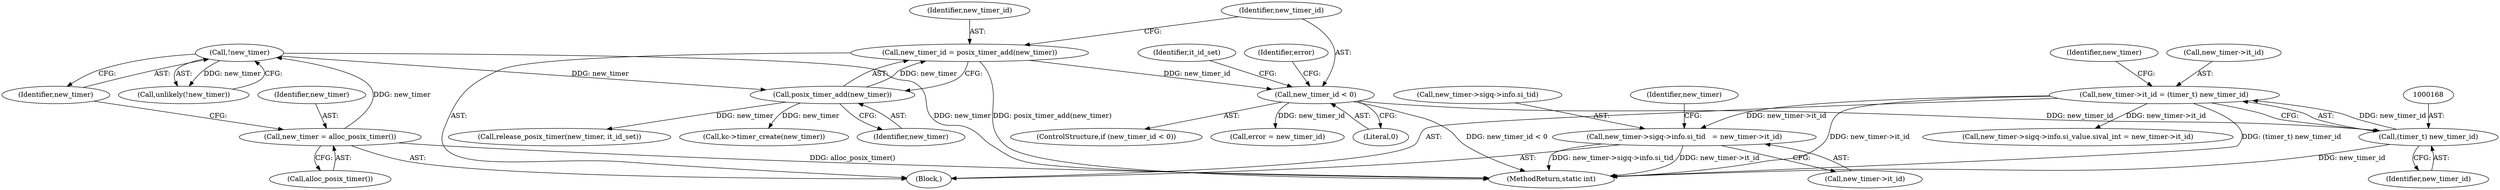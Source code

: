 digraph "0_linux_78c9c4dfbf8c04883941445a195276bb4bb92c76_3@pointer" {
"1000281" [label="(Call,new_timer->sigq->info.si_tid   = new_timer->it_id)"];
"1000163" [label="(Call,new_timer->it_id = (timer_t) new_timer_id)"];
"1000167" [label="(Call,(timer_t) new_timer_id)"];
"1000152" [label="(Call,new_timer_id < 0)"];
"1000147" [label="(Call,new_timer_id = posix_timer_add(new_timer))"];
"1000149" [label="(Call,posix_timer_add(new_timer))"];
"1000137" [label="(Call,!new_timer)"];
"1000132" [label="(Call,new_timer = alloc_posix_timer())"];
"1000154" [label="(Literal,0)"];
"1000282" [label="(Call,new_timer->sigq->info.si_tid)"];
"1000148" [label="(Identifier,new_timer_id)"];
"1000138" [label="(Identifier,new_timer)"];
"1000316" [label="(Call,kc->timer_create(new_timer))"];
"1000261" [label="(Call,new_timer->sigq->info.si_value.sival_int = new_timer->it_id)"];
"1000163" [label="(Call,new_timer->it_id = (timer_t) new_timer_id)"];
"1000149" [label="(Call,posix_timer_add(new_timer))"];
"1000361" [label="(MethodReturn,static int)"];
"1000296" [label="(Identifier,new_timer)"];
"1000169" [label="(Identifier,new_timer_id)"];
"1000152" [label="(Call,new_timer_id < 0)"];
"1000161" [label="(Identifier,it_id_set)"];
"1000151" [label="(ControlStructure,if (new_timer_id < 0))"];
"1000281" [label="(Call,new_timer->sigq->info.si_tid   = new_timer->it_id)"];
"1000153" [label="(Identifier,new_timer_id)"];
"1000150" [label="(Identifier,new_timer)"];
"1000289" [label="(Call,new_timer->it_id)"];
"1000164" [label="(Call,new_timer->it_id)"];
"1000137" [label="(Call,!new_timer)"];
"1000356" [label="(Call,release_posix_timer(new_timer, it_id_set))"];
"1000132" [label="(Call,new_timer = alloc_posix_timer())"];
"1000156" [label="(Call,error = new_timer_id)"];
"1000105" [label="(Block,)"];
"1000133" [label="(Identifier,new_timer)"];
"1000136" [label="(Call,unlikely(!new_timer))"];
"1000147" [label="(Call,new_timer_id = posix_timer_add(new_timer))"];
"1000167" [label="(Call,(timer_t) new_timer_id)"];
"1000157" [label="(Identifier,error)"];
"1000134" [label="(Call,alloc_posix_timer())"];
"1000172" [label="(Identifier,new_timer)"];
"1000281" -> "1000105"  [label="AST: "];
"1000281" -> "1000289"  [label="CFG: "];
"1000282" -> "1000281"  [label="AST: "];
"1000289" -> "1000281"  [label="AST: "];
"1000296" -> "1000281"  [label="CFG: "];
"1000281" -> "1000361"  [label="DDG: new_timer->sigq->info.si_tid"];
"1000281" -> "1000361"  [label="DDG: new_timer->it_id"];
"1000163" -> "1000281"  [label="DDG: new_timer->it_id"];
"1000163" -> "1000105"  [label="AST: "];
"1000163" -> "1000167"  [label="CFG: "];
"1000164" -> "1000163"  [label="AST: "];
"1000167" -> "1000163"  [label="AST: "];
"1000172" -> "1000163"  [label="CFG: "];
"1000163" -> "1000361"  [label="DDG: new_timer->it_id"];
"1000163" -> "1000361"  [label="DDG: (timer_t) new_timer_id"];
"1000167" -> "1000163"  [label="DDG: new_timer_id"];
"1000163" -> "1000261"  [label="DDG: new_timer->it_id"];
"1000167" -> "1000169"  [label="CFG: "];
"1000168" -> "1000167"  [label="AST: "];
"1000169" -> "1000167"  [label="AST: "];
"1000167" -> "1000361"  [label="DDG: new_timer_id"];
"1000152" -> "1000167"  [label="DDG: new_timer_id"];
"1000152" -> "1000151"  [label="AST: "];
"1000152" -> "1000154"  [label="CFG: "];
"1000153" -> "1000152"  [label="AST: "];
"1000154" -> "1000152"  [label="AST: "];
"1000157" -> "1000152"  [label="CFG: "];
"1000161" -> "1000152"  [label="CFG: "];
"1000152" -> "1000361"  [label="DDG: new_timer_id < 0"];
"1000147" -> "1000152"  [label="DDG: new_timer_id"];
"1000152" -> "1000156"  [label="DDG: new_timer_id"];
"1000147" -> "1000105"  [label="AST: "];
"1000147" -> "1000149"  [label="CFG: "];
"1000148" -> "1000147"  [label="AST: "];
"1000149" -> "1000147"  [label="AST: "];
"1000153" -> "1000147"  [label="CFG: "];
"1000147" -> "1000361"  [label="DDG: posix_timer_add(new_timer)"];
"1000149" -> "1000147"  [label="DDG: new_timer"];
"1000149" -> "1000150"  [label="CFG: "];
"1000150" -> "1000149"  [label="AST: "];
"1000137" -> "1000149"  [label="DDG: new_timer"];
"1000149" -> "1000316"  [label="DDG: new_timer"];
"1000149" -> "1000356"  [label="DDG: new_timer"];
"1000137" -> "1000136"  [label="AST: "];
"1000137" -> "1000138"  [label="CFG: "];
"1000138" -> "1000137"  [label="AST: "];
"1000136" -> "1000137"  [label="CFG: "];
"1000137" -> "1000361"  [label="DDG: new_timer"];
"1000137" -> "1000136"  [label="DDG: new_timer"];
"1000132" -> "1000137"  [label="DDG: new_timer"];
"1000132" -> "1000105"  [label="AST: "];
"1000132" -> "1000134"  [label="CFG: "];
"1000133" -> "1000132"  [label="AST: "];
"1000134" -> "1000132"  [label="AST: "];
"1000138" -> "1000132"  [label="CFG: "];
"1000132" -> "1000361"  [label="DDG: alloc_posix_timer()"];
}
